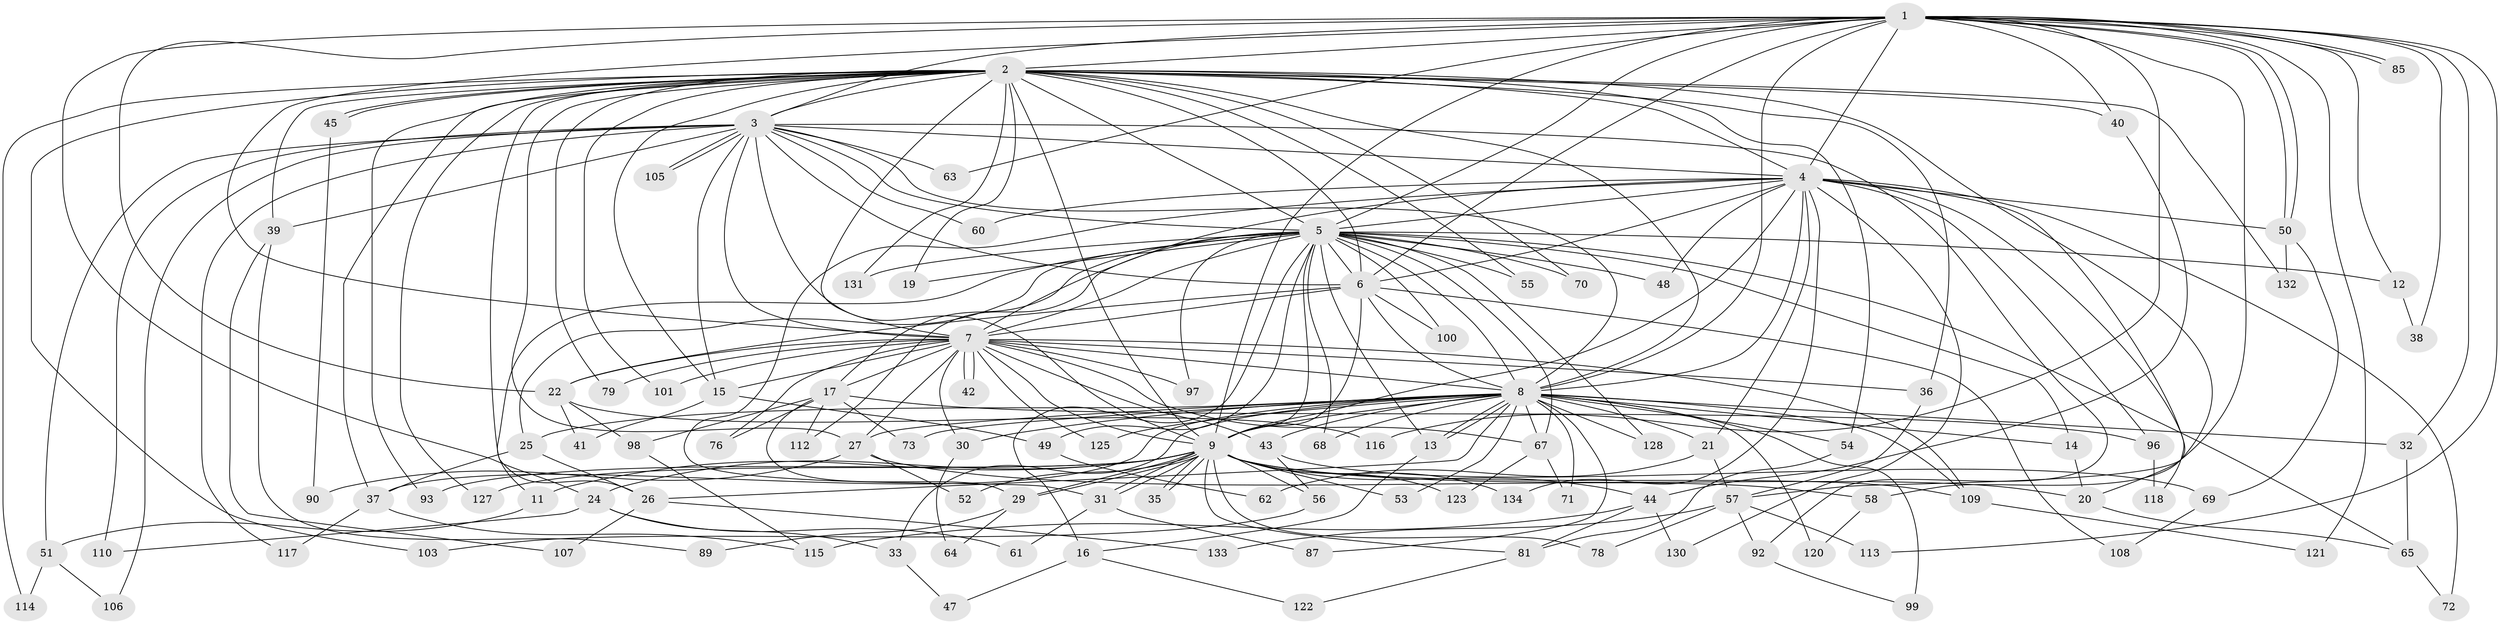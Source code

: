// original degree distribution, {25: 0.007462686567164179, 31: 0.007462686567164179, 23: 0.007462686567164179, 20: 0.014925373134328358, 29: 0.014925373134328358, 12: 0.007462686567164179, 19: 0.007462686567164179, 24: 0.007462686567164179, 3: 0.22388059701492538, 4: 0.1044776119402985, 8: 0.007462686567164179, 11: 0.007462686567164179, 2: 0.5149253731343284, 7: 0.014925373134328358, 5: 0.03731343283582089, 6: 0.014925373134328358}
// Generated by graph-tools (version 1.1) at 2025/11/02/27/25 16:11:03]
// undirected, 107 vertices, 248 edges
graph export_dot {
graph [start="1"]
  node [color=gray90,style=filled];
  1 [super="+86"];
  2 [super="+104"];
  3 [super="+74"];
  4 [super="+77"];
  5 [super="+82"];
  6 [super="+34"];
  7 [super="+18"];
  8 [super="+10"];
  9 [super="+88"];
  11;
  12;
  13;
  14;
  15 [super="+23"];
  16;
  17 [super="+28"];
  19;
  20 [super="+46"];
  21;
  22 [super="+94"];
  24;
  25 [super="+66"];
  26;
  27 [super="+83"];
  29 [super="+95"];
  30;
  31 [super="+59"];
  32;
  33;
  35;
  36;
  37;
  38;
  39;
  40;
  41;
  42;
  43;
  44 [super="+126"];
  45;
  47;
  48;
  49;
  50 [super="+124"];
  51;
  52;
  53;
  54;
  55;
  56;
  57 [super="+119"];
  58;
  60;
  61;
  62;
  63;
  64;
  65 [super="+80"];
  67 [super="+75"];
  68;
  69;
  70 [super="+91"];
  71;
  72;
  73;
  76;
  78;
  79;
  81 [super="+84"];
  85;
  87;
  89;
  90;
  92;
  93;
  96;
  97;
  98;
  99 [super="+102"];
  100;
  101;
  103;
  105;
  106;
  107;
  108;
  109 [super="+111"];
  110;
  112;
  113;
  114;
  115 [super="+129"];
  116;
  117;
  118;
  120;
  121;
  122;
  123;
  125;
  127;
  128;
  130;
  131;
  132;
  133;
  134;
  1 -- 2;
  1 -- 3 [weight=2];
  1 -- 4;
  1 -- 5;
  1 -- 6;
  1 -- 7 [weight=2];
  1 -- 8 [weight=2];
  1 -- 9;
  1 -- 12;
  1 -- 22;
  1 -- 24;
  1 -- 32;
  1 -- 38;
  1 -- 40;
  1 -- 50;
  1 -- 50;
  1 -- 57;
  1 -- 63;
  1 -- 85;
  1 -- 85;
  1 -- 113;
  1 -- 116;
  1 -- 121;
  2 -- 3;
  2 -- 4;
  2 -- 5;
  2 -- 6;
  2 -- 7;
  2 -- 8 [weight=2];
  2 -- 9 [weight=2];
  2 -- 15;
  2 -- 19;
  2 -- 26;
  2 -- 36;
  2 -- 39;
  2 -- 40;
  2 -- 45;
  2 -- 45;
  2 -- 54;
  2 -- 55;
  2 -- 58;
  2 -- 70;
  2 -- 79;
  2 -- 93;
  2 -- 101;
  2 -- 103;
  2 -- 114;
  2 -- 131;
  2 -- 132;
  2 -- 37;
  2 -- 127;
  2 -- 27;
  3 -- 4;
  3 -- 5;
  3 -- 6;
  3 -- 7;
  3 -- 8 [weight=2];
  3 -- 9;
  3 -- 15;
  3 -- 39;
  3 -- 51;
  3 -- 60;
  3 -- 63;
  3 -- 92;
  3 -- 105;
  3 -- 105;
  3 -- 106;
  3 -- 110;
  3 -- 117;
  4 -- 5;
  4 -- 6;
  4 -- 7;
  4 -- 8 [weight=3];
  4 -- 9;
  4 -- 21;
  4 -- 48;
  4 -- 60;
  4 -- 72;
  4 -- 96;
  4 -- 118;
  4 -- 134;
  4 -- 50;
  4 -- 130;
  4 -- 20;
  4 -- 31;
  5 -- 6;
  5 -- 7;
  5 -- 8 [weight=2];
  5 -- 9;
  5 -- 11;
  5 -- 12;
  5 -- 14;
  5 -- 16;
  5 -- 17;
  5 -- 19;
  5 -- 25;
  5 -- 48;
  5 -- 49;
  5 -- 55;
  5 -- 65;
  5 -- 68;
  5 -- 70 [weight=2];
  5 -- 97;
  5 -- 100;
  5 -- 112;
  5 -- 131;
  5 -- 128;
  5 -- 13;
  5 -- 67;
  6 -- 7;
  6 -- 8 [weight=2];
  6 -- 9;
  6 -- 100;
  6 -- 108;
  6 -- 22;
  7 -- 8 [weight=2];
  7 -- 9;
  7 -- 17 [weight=2];
  7 -- 42;
  7 -- 42;
  7 -- 67;
  7 -- 76;
  7 -- 97;
  7 -- 101;
  7 -- 125;
  7 -- 36;
  7 -- 43;
  7 -- 79;
  7 -- 30;
  7 -- 22 [weight=2];
  7 -- 27;
  7 -- 15;
  7 -- 109;
  8 -- 9 [weight=2];
  8 -- 13;
  8 -- 13;
  8 -- 14;
  8 -- 26;
  8 -- 27;
  8 -- 32;
  8 -- 37;
  8 -- 68;
  8 -- 73;
  8 -- 109;
  8 -- 128;
  8 -- 67;
  8 -- 71;
  8 -- 21;
  8 -- 87;
  8 -- 25;
  8 -- 30;
  8 -- 33;
  8 -- 99 [weight=2];
  8 -- 43;
  8 -- 53;
  8 -- 54;
  8 -- 120;
  8 -- 125;
  9 -- 11;
  9 -- 20;
  9 -- 24;
  9 -- 29;
  9 -- 29;
  9 -- 31;
  9 -- 31;
  9 -- 35;
  9 -- 35;
  9 -- 44;
  9 -- 52;
  9 -- 53;
  9 -- 56;
  9 -- 78;
  9 -- 81;
  9 -- 93;
  9 -- 123;
  9 -- 127;
  9 -- 134;
  9 -- 109;
  11 -- 51;
  12 -- 38;
  13 -- 16;
  14 -- 20;
  15 -- 41;
  15 -- 49;
  16 -- 47;
  16 -- 122;
  17 -- 73;
  17 -- 76;
  17 -- 96;
  17 -- 98;
  17 -- 29;
  17 -- 112;
  20 -- 65;
  21 -- 62;
  21 -- 57;
  22 -- 41;
  22 -- 98;
  22 -- 116;
  24 -- 33;
  24 -- 61;
  24 -- 110;
  25 -- 37;
  25 -- 26;
  26 -- 107;
  26 -- 133;
  27 -- 52;
  27 -- 58;
  27 -- 90;
  29 -- 64;
  29 -- 89;
  30 -- 64;
  31 -- 61;
  31 -- 87;
  32 -- 65;
  33 -- 47;
  36 -- 57;
  37 -- 117;
  37 -- 115;
  39 -- 89;
  39 -- 107;
  40 -- 44;
  43 -- 56;
  43 -- 69;
  44 -- 81;
  44 -- 115 [weight=2];
  44 -- 130;
  45 -- 90;
  49 -- 62;
  50 -- 69;
  50 -- 132;
  51 -- 106;
  51 -- 114;
  54 -- 81;
  56 -- 103;
  57 -- 78;
  57 -- 92;
  57 -- 113;
  57 -- 133;
  58 -- 120;
  65 -- 72;
  67 -- 71;
  67 -- 123;
  69 -- 108;
  81 -- 122;
  92 -- 99;
  96 -- 118;
  98 -- 115;
  109 -- 121;
}
